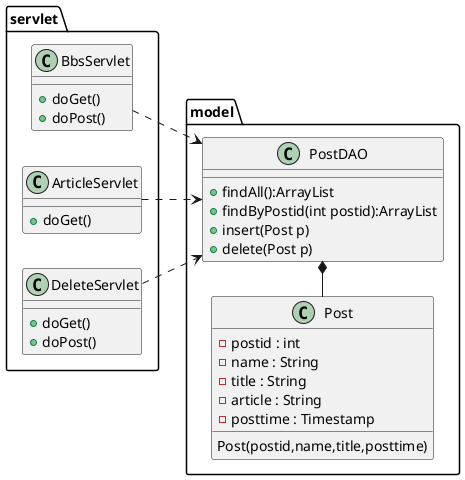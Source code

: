 @startuml
left to right direction
package servlet{
	class BbsServlet{
		+doGet()
		+doPost()
	}
	class ArticleServlet{
		+doGet()
	}
	class DeleteServlet{
		+doGet()
		+doPost()
	}
}
package model{

	class PostDAO{
		+findAll():ArrayList
		+findByPostid(int postid):ArrayList
		+insert(Post p)
		+delete(Post p)
	}
	class Post{
		-postid : int
		-name : String
		-title : String
		-article : String
		-posttime : Timestamp
		Post(postid,name,title,posttime)
	}
}

Post -* PostDAO
BbsServlet..>PostDAO
ArticleServlet..>PostDAO
DeleteServlet..>PostDAO

@enduml